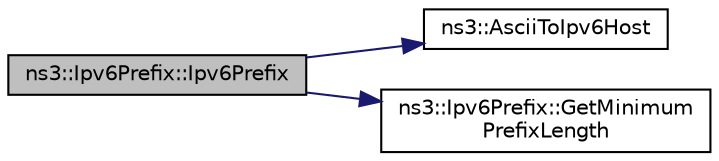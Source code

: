 digraph "ns3::Ipv6Prefix::Ipv6Prefix"
{
 // LATEX_PDF_SIZE
  edge [fontname="Helvetica",fontsize="10",labelfontname="Helvetica",labelfontsize="10"];
  node [fontname="Helvetica",fontsize="10",shape=record];
  rankdir="LR";
  Node1 [label="ns3::Ipv6Prefix::Ipv6Prefix",height=0.2,width=0.4,color="black", fillcolor="grey75", style="filled", fontcolor="black",tooltip="Constructs an Ipv6Prefix by using the input string."];
  Node1 -> Node2 [color="midnightblue",fontsize="10",style="solid",fontname="Helvetica"];
  Node2 [label="ns3::AsciiToIpv6Host",height=0.2,width=0.4,color="black", fillcolor="white", style="filled",URL="$namespacens3.html#aba8266b47e04689cbaa4d1c34e68fedf",tooltip="Convert an IPv6 C-string into a 128-bit representation."];
  Node1 -> Node3 [color="midnightblue",fontsize="10",style="solid",fontname="Helvetica"];
  Node3 [label="ns3::Ipv6Prefix::GetMinimum\lPrefixLength",height=0.2,width=0.4,color="black", fillcolor="white", style="filled",URL="$classns3_1_1_ipv6_prefix.html#af8e5ac623c3ce444408bac8e928c063d",tooltip="Get the minimum prefix length, i.e., 128 - the length of the largest sequence trailing zeroes."];
}
